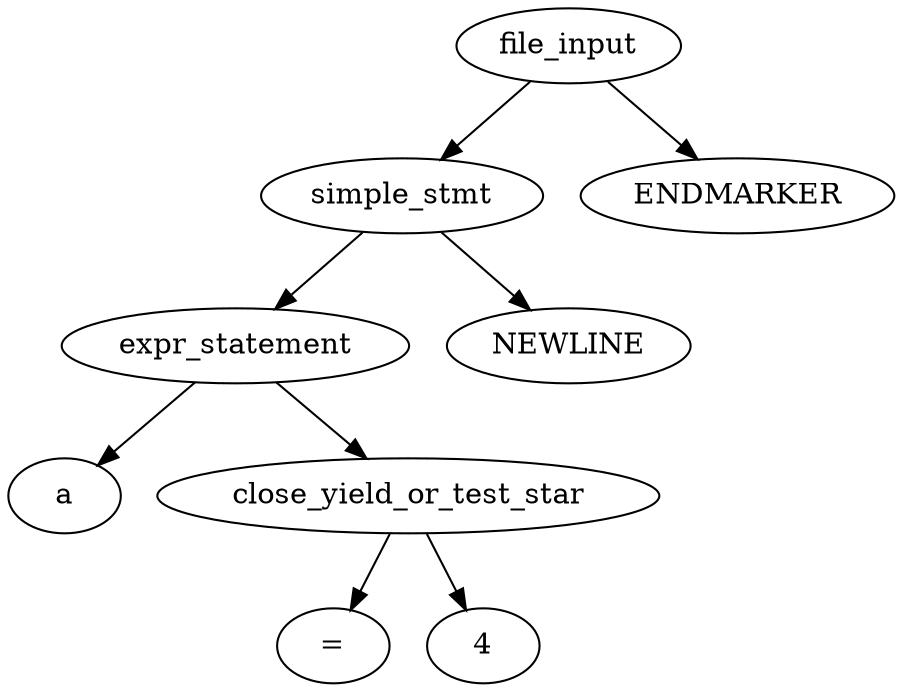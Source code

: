 digraph AST{
1[label="file_input"]
2[label="simple_stmt"]
3[label="expr_statement"]
4[label="a"]
5[label="close_yield_or_test_star"]
6[label="="]
7[label="4"]
8[label="NEWLINE"]
9[label="ENDMARKER"]
1 -> 2
2 -> 3
3 -> 4
3 -> 5
5 -> 6
5 -> 7
2 -> 8
1 -> 9
}
